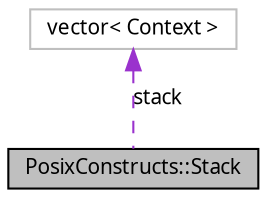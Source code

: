 digraph G
{
  edge [fontname="FreeSans.ttf",fontsize=10,labelfontname="FreeSans.ttf",labelfontsize=10];
  node [fontname="FreeSans.ttf",fontsize=10,shape=record];
  Node1 [label="PosixConstructs::Stack",height=0.2,width=0.4,color="black", fillcolor="grey75", style="filled" fontcolor="black"];
  Node2 -> Node1 [dir=back,color="darkorchid3",fontsize=10,style="dashed",label="stack",fontname="FreeSans.ttf"];
  Node2 [label="vector\< Context \>",height=0.2,width=0.4,color="grey75", fillcolor="white", style="filled"];
}
